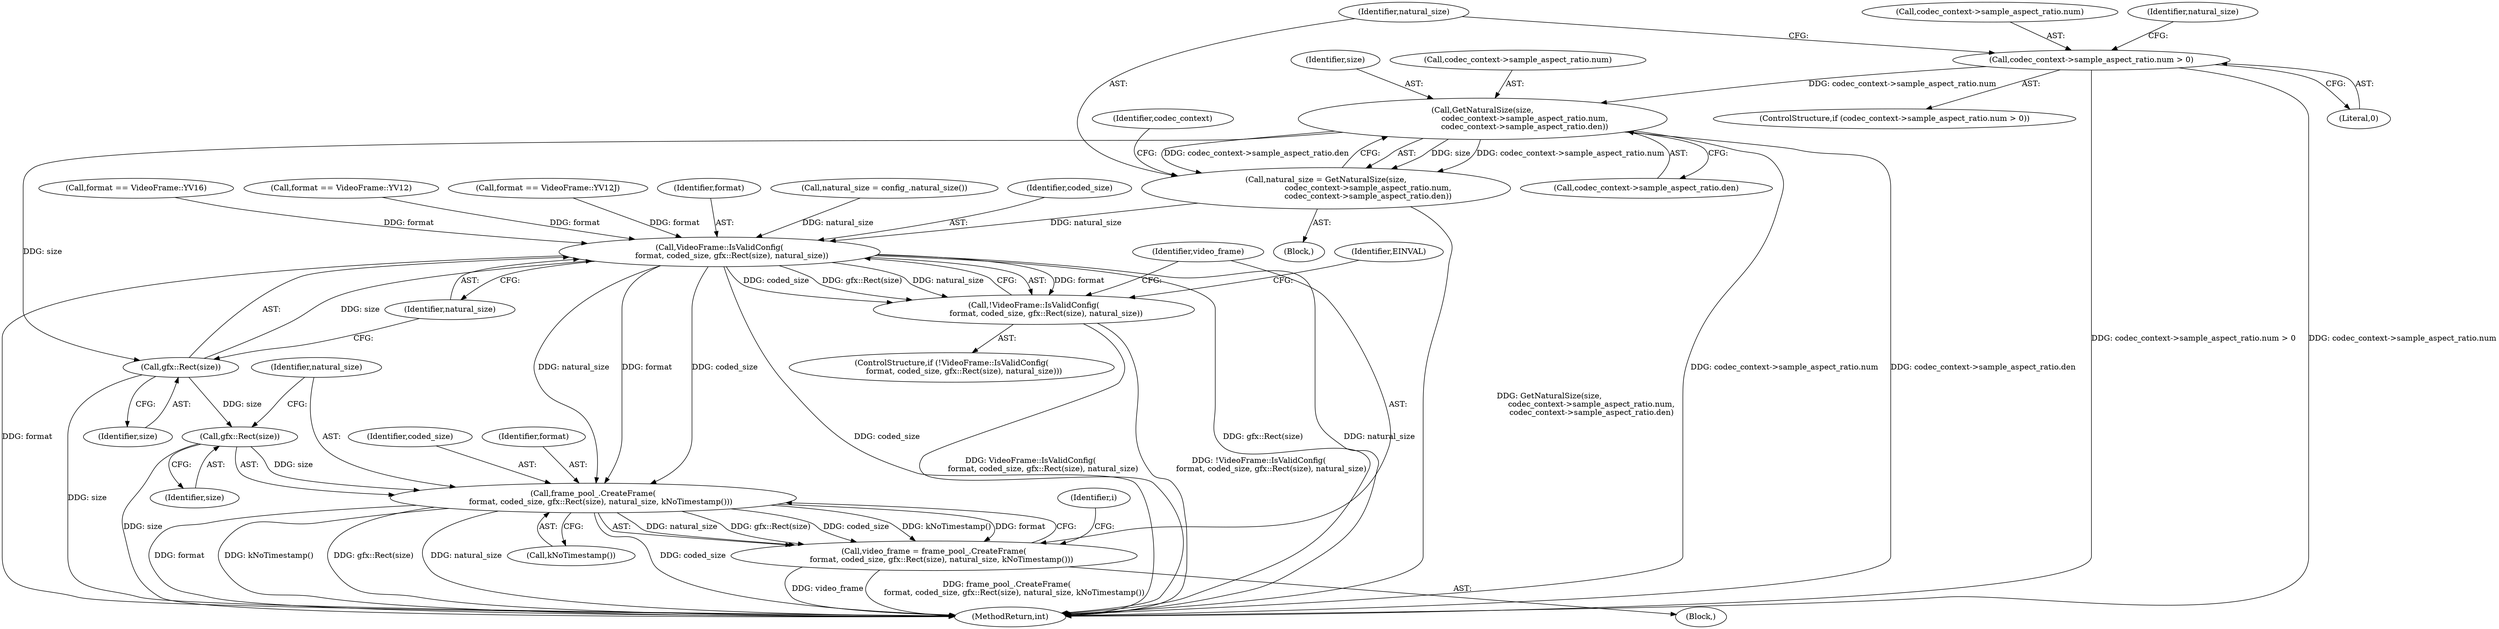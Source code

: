 digraph "0_Chrome_96e8ffb4e805c7266a2fc1fbe0e470052019bad9@pointer" {
"1000163" [label="(Call,GetNaturalSize(size,\n                                  codec_context->sample_aspect_ratio.num,\n                                  codec_context->sample_aspect_ratio.den))"];
"1000153" [label="(Call,codec_context->sample_aspect_ratio.num > 0)"];
"1000161" [label="(Call,natural_size = GetNaturalSize(size,\n                                  codec_context->sample_aspect_ratio.num,\n                                  codec_context->sample_aspect_ratio.den))"];
"1000188" [label="(Call,VideoFrame::IsValidConfig(\n          format, coded_size, gfx::Rect(size), natural_size))"];
"1000187" [label="(Call,!VideoFrame::IsValidConfig(\n          format, coded_size, gfx::Rect(size), natural_size))"];
"1000200" [label="(Call,frame_pool_.CreateFrame(\n      format, coded_size, gfx::Rect(size), natural_size, kNoTimestamp()))"];
"1000198" [label="(Call,video_frame = frame_pool_.CreateFrame(\n      format, coded_size, gfx::Rect(size), natural_size, kNoTimestamp()))"];
"1000191" [label="(Call,gfx::Rect(size))"];
"1000203" [label="(Call,gfx::Rect(size))"];
"1000203" [label="(Call,gfx::Rect(size))"];
"1000109" [label="(Block,)"];
"1000193" [label="(Identifier,natural_size)"];
"1000186" [label="(ControlStructure,if (!VideoFrame::IsValidConfig(\n          format, coded_size, gfx::Rect(size), natural_size)))"];
"1000178" [label="(Identifier,natural_size)"];
"1000190" [label="(Identifier,coded_size)"];
"1000205" [label="(Identifier,natural_size)"];
"1000191" [label="(Call,gfx::Rect(size))"];
"1000210" [label="(Identifier,i)"];
"1000278" [label="(MethodReturn,int)"];
"1000206" [label="(Call,kNoTimestamp())"];
"1000130" [label="(Call,format == VideoFrame::YV16)"];
"1000202" [label="(Identifier,coded_size)"];
"1000161" [label="(Call,natural_size = GetNaturalSize(size,\n                                  codec_context->sample_aspect_ratio.num,\n                                  codec_context->sample_aspect_ratio.den))"];
"1000126" [label="(Call,format == VideoFrame::YV12)"];
"1000133" [label="(Call,format == VideoFrame::YV12J)"];
"1000164" [label="(Identifier,size)"];
"1000159" [label="(Literal,0)"];
"1000192" [label="(Identifier,size)"];
"1000204" [label="(Identifier,size)"];
"1000162" [label="(Identifier,natural_size)"];
"1000189" [label="(Identifier,format)"];
"1000198" [label="(Call,video_frame = frame_pool_.CreateFrame(\n      format, coded_size, gfx::Rect(size), natural_size, kNoTimestamp()))"];
"1000153" [label="(Call,codec_context->sample_aspect_ratio.num > 0)"];
"1000160" [label="(Block,)"];
"1000201" [label="(Identifier,format)"];
"1000200" [label="(Call,frame_pool_.CreateFrame(\n      format, coded_size, gfx::Rect(size), natural_size, kNoTimestamp()))"];
"1000165" [label="(Call,codec_context->sample_aspect_ratio.num)"];
"1000199" [label="(Identifier,video_frame)"];
"1000163" [label="(Call,GetNaturalSize(size,\n                                  codec_context->sample_aspect_ratio.num,\n                                  codec_context->sample_aspect_ratio.den))"];
"1000170" [label="(Call,codec_context->sample_aspect_ratio.den)"];
"1000177" [label="(Call,natural_size = config_.natural_size())"];
"1000182" [label="(Identifier,codec_context)"];
"1000188" [label="(Call,VideoFrame::IsValidConfig(\n          format, coded_size, gfx::Rect(size), natural_size))"];
"1000154" [label="(Call,codec_context->sample_aspect_ratio.num)"];
"1000187" [label="(Call,!VideoFrame::IsValidConfig(\n          format, coded_size, gfx::Rect(size), natural_size))"];
"1000152" [label="(ControlStructure,if (codec_context->sample_aspect_ratio.num > 0))"];
"1000196" [label="(Identifier,EINVAL)"];
"1000163" -> "1000161"  [label="AST: "];
"1000163" -> "1000170"  [label="CFG: "];
"1000164" -> "1000163"  [label="AST: "];
"1000165" -> "1000163"  [label="AST: "];
"1000170" -> "1000163"  [label="AST: "];
"1000161" -> "1000163"  [label="CFG: "];
"1000163" -> "1000278"  [label="DDG: codec_context->sample_aspect_ratio.den"];
"1000163" -> "1000278"  [label="DDG: codec_context->sample_aspect_ratio.num"];
"1000163" -> "1000161"  [label="DDG: size"];
"1000163" -> "1000161"  [label="DDG: codec_context->sample_aspect_ratio.num"];
"1000163" -> "1000161"  [label="DDG: codec_context->sample_aspect_ratio.den"];
"1000153" -> "1000163"  [label="DDG: codec_context->sample_aspect_ratio.num"];
"1000163" -> "1000191"  [label="DDG: size"];
"1000153" -> "1000152"  [label="AST: "];
"1000153" -> "1000159"  [label="CFG: "];
"1000154" -> "1000153"  [label="AST: "];
"1000159" -> "1000153"  [label="AST: "];
"1000162" -> "1000153"  [label="CFG: "];
"1000178" -> "1000153"  [label="CFG: "];
"1000153" -> "1000278"  [label="DDG: codec_context->sample_aspect_ratio.num > 0"];
"1000153" -> "1000278"  [label="DDG: codec_context->sample_aspect_ratio.num"];
"1000161" -> "1000160"  [label="AST: "];
"1000162" -> "1000161"  [label="AST: "];
"1000182" -> "1000161"  [label="CFG: "];
"1000161" -> "1000278"  [label="DDG: GetNaturalSize(size,\n                                  codec_context->sample_aspect_ratio.num,\n                                  codec_context->sample_aspect_ratio.den)"];
"1000161" -> "1000188"  [label="DDG: natural_size"];
"1000188" -> "1000187"  [label="AST: "];
"1000188" -> "1000193"  [label="CFG: "];
"1000189" -> "1000188"  [label="AST: "];
"1000190" -> "1000188"  [label="AST: "];
"1000191" -> "1000188"  [label="AST: "];
"1000193" -> "1000188"  [label="AST: "];
"1000187" -> "1000188"  [label="CFG: "];
"1000188" -> "1000278"  [label="DDG: coded_size"];
"1000188" -> "1000278"  [label="DDG: format"];
"1000188" -> "1000278"  [label="DDG: gfx::Rect(size)"];
"1000188" -> "1000278"  [label="DDG: natural_size"];
"1000188" -> "1000187"  [label="DDG: format"];
"1000188" -> "1000187"  [label="DDG: coded_size"];
"1000188" -> "1000187"  [label="DDG: gfx::Rect(size)"];
"1000188" -> "1000187"  [label="DDG: natural_size"];
"1000133" -> "1000188"  [label="DDG: format"];
"1000126" -> "1000188"  [label="DDG: format"];
"1000130" -> "1000188"  [label="DDG: format"];
"1000191" -> "1000188"  [label="DDG: size"];
"1000177" -> "1000188"  [label="DDG: natural_size"];
"1000188" -> "1000200"  [label="DDG: format"];
"1000188" -> "1000200"  [label="DDG: coded_size"];
"1000188" -> "1000200"  [label="DDG: natural_size"];
"1000187" -> "1000186"  [label="AST: "];
"1000196" -> "1000187"  [label="CFG: "];
"1000199" -> "1000187"  [label="CFG: "];
"1000187" -> "1000278"  [label="DDG: VideoFrame::IsValidConfig(\n          format, coded_size, gfx::Rect(size), natural_size)"];
"1000187" -> "1000278"  [label="DDG: !VideoFrame::IsValidConfig(\n          format, coded_size, gfx::Rect(size), natural_size)"];
"1000200" -> "1000198"  [label="AST: "];
"1000200" -> "1000206"  [label="CFG: "];
"1000201" -> "1000200"  [label="AST: "];
"1000202" -> "1000200"  [label="AST: "];
"1000203" -> "1000200"  [label="AST: "];
"1000205" -> "1000200"  [label="AST: "];
"1000206" -> "1000200"  [label="AST: "];
"1000198" -> "1000200"  [label="CFG: "];
"1000200" -> "1000278"  [label="DDG: format"];
"1000200" -> "1000278"  [label="DDG: kNoTimestamp()"];
"1000200" -> "1000278"  [label="DDG: gfx::Rect(size)"];
"1000200" -> "1000278"  [label="DDG: natural_size"];
"1000200" -> "1000278"  [label="DDG: coded_size"];
"1000200" -> "1000198"  [label="DDG: natural_size"];
"1000200" -> "1000198"  [label="DDG: gfx::Rect(size)"];
"1000200" -> "1000198"  [label="DDG: coded_size"];
"1000200" -> "1000198"  [label="DDG: kNoTimestamp()"];
"1000200" -> "1000198"  [label="DDG: format"];
"1000203" -> "1000200"  [label="DDG: size"];
"1000198" -> "1000109"  [label="AST: "];
"1000199" -> "1000198"  [label="AST: "];
"1000210" -> "1000198"  [label="CFG: "];
"1000198" -> "1000278"  [label="DDG: frame_pool_.CreateFrame(\n      format, coded_size, gfx::Rect(size), natural_size, kNoTimestamp())"];
"1000198" -> "1000278"  [label="DDG: video_frame"];
"1000191" -> "1000192"  [label="CFG: "];
"1000192" -> "1000191"  [label="AST: "];
"1000193" -> "1000191"  [label="CFG: "];
"1000191" -> "1000278"  [label="DDG: size"];
"1000191" -> "1000203"  [label="DDG: size"];
"1000203" -> "1000204"  [label="CFG: "];
"1000204" -> "1000203"  [label="AST: "];
"1000205" -> "1000203"  [label="CFG: "];
"1000203" -> "1000278"  [label="DDG: size"];
}
